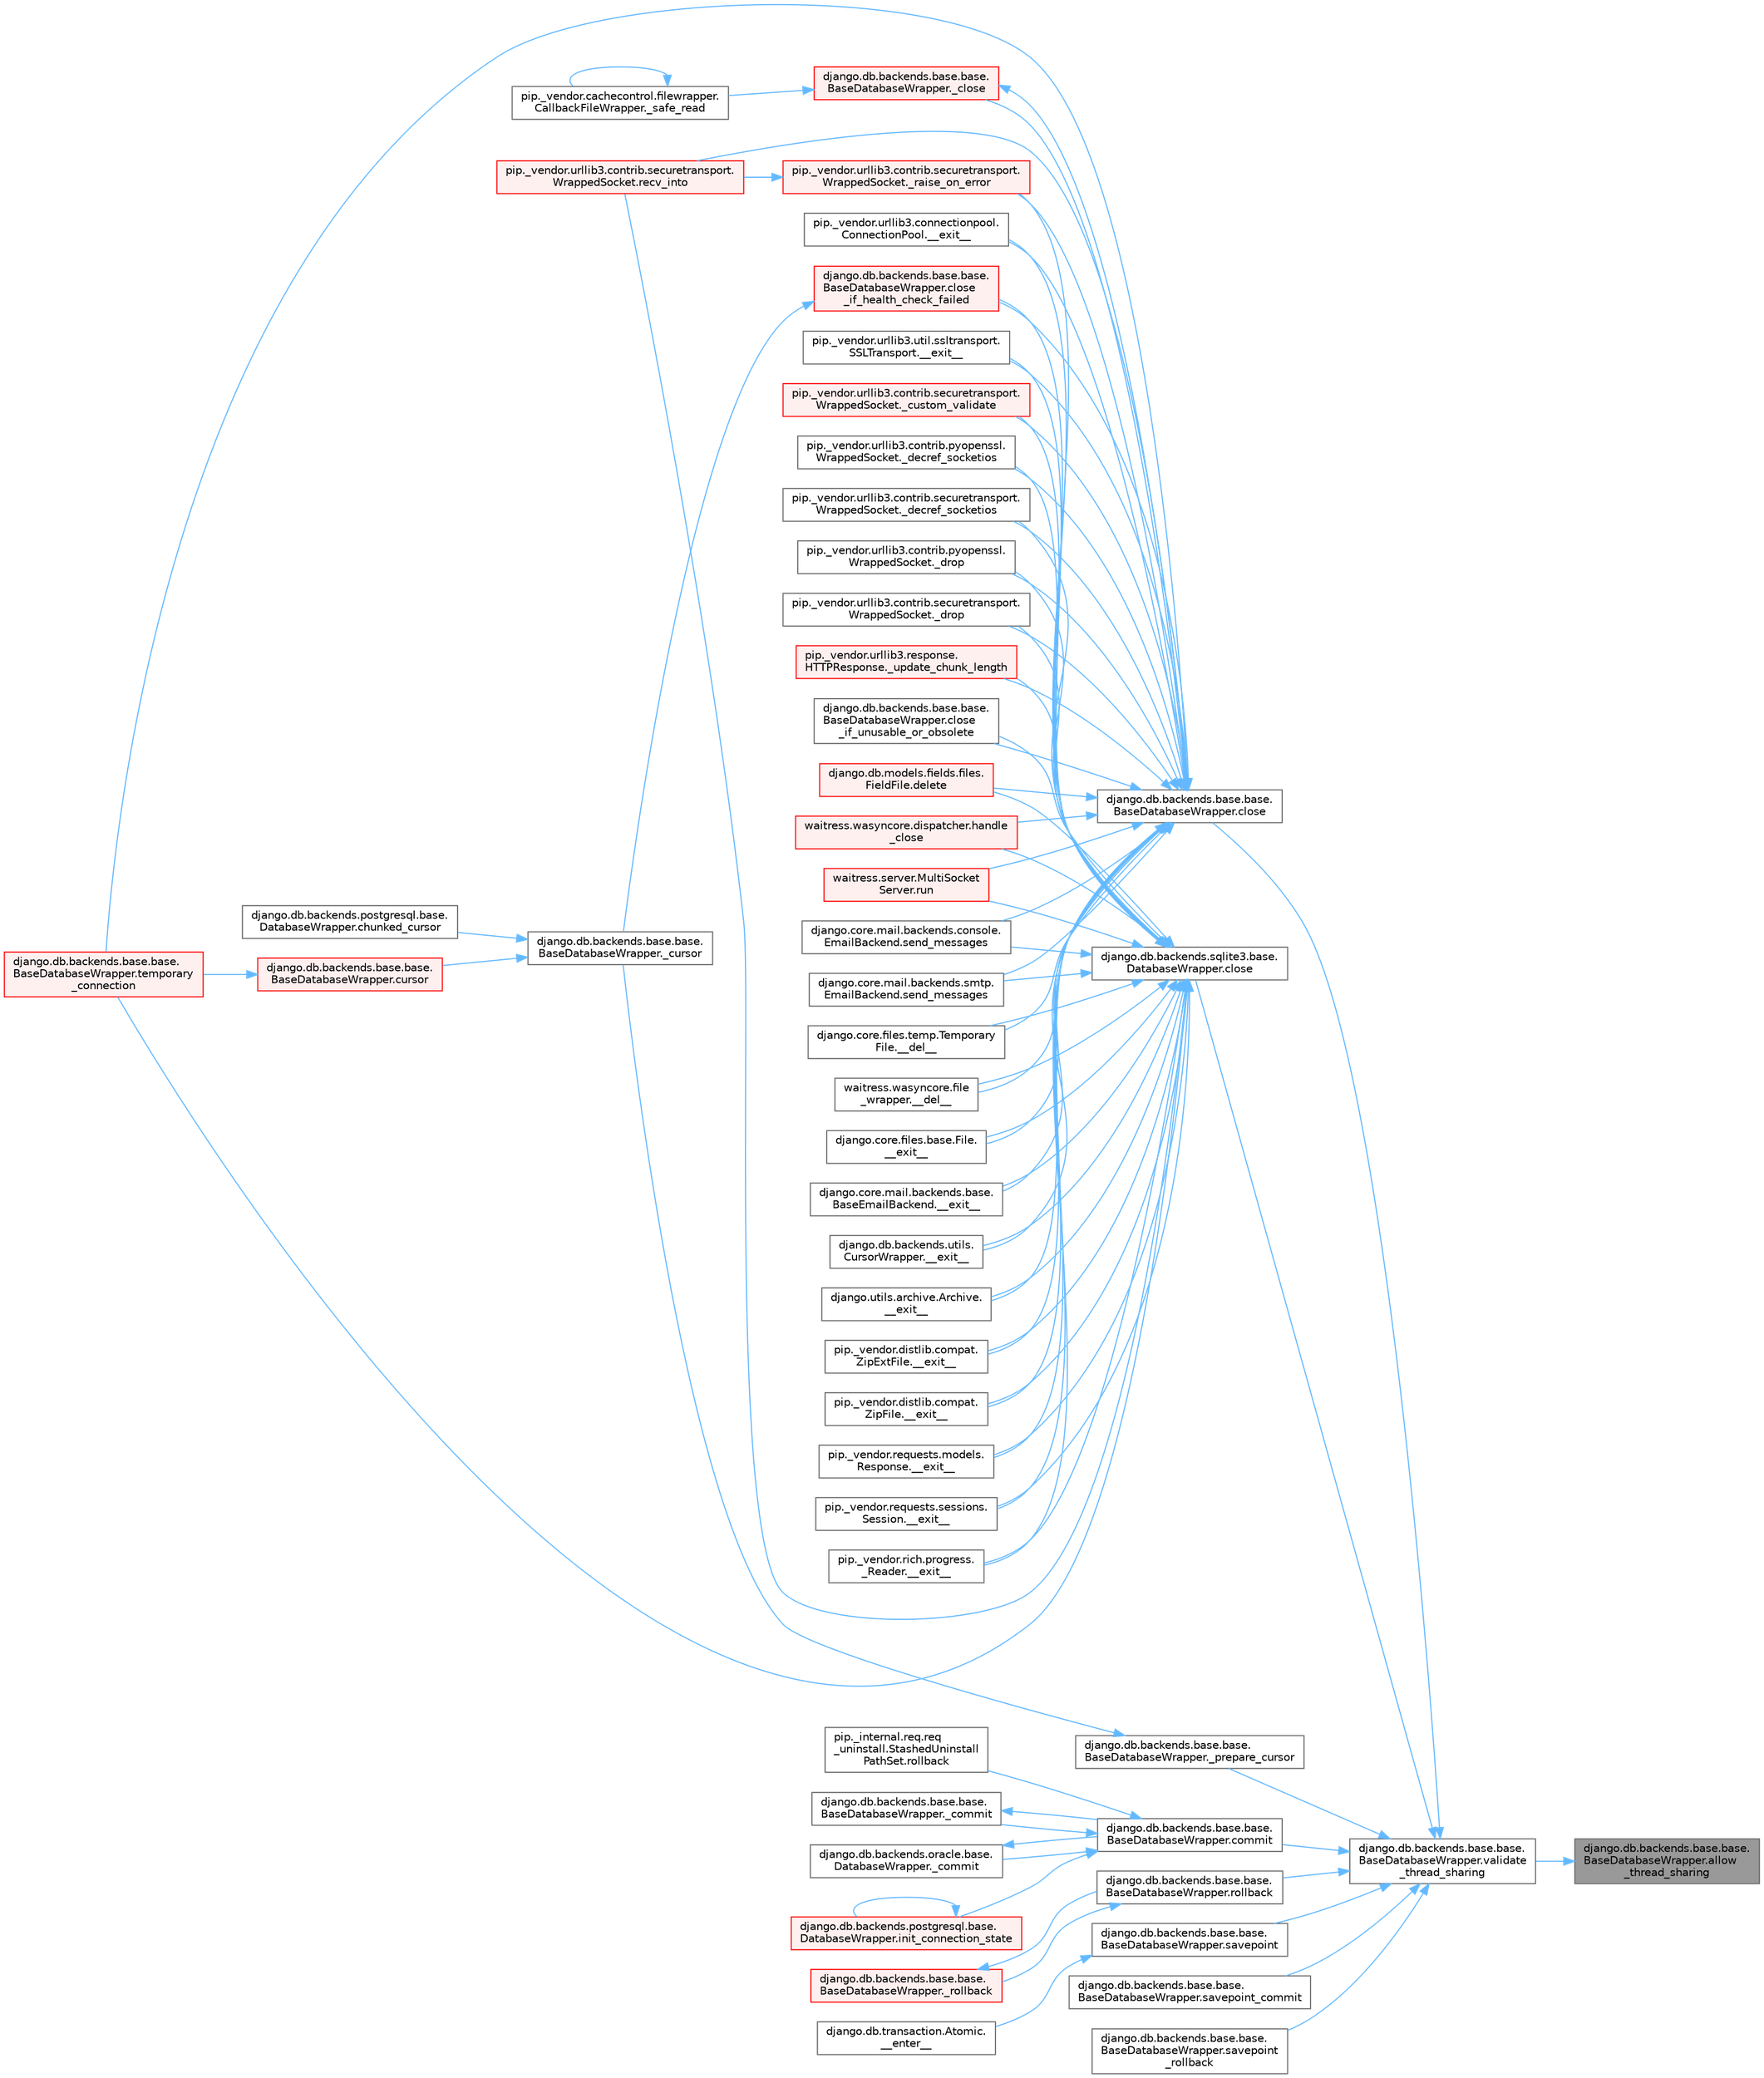 digraph "django.db.backends.base.base.BaseDatabaseWrapper.allow_thread_sharing"
{
 // LATEX_PDF_SIZE
  bgcolor="transparent";
  edge [fontname=Helvetica,fontsize=10,labelfontname=Helvetica,labelfontsize=10];
  node [fontname=Helvetica,fontsize=10,shape=box,height=0.2,width=0.4];
  rankdir="RL";
  Node1 [id="Node000001",label="django.db.backends.base.base.\lBaseDatabaseWrapper.allow\l_thread_sharing",height=0.2,width=0.4,color="gray40", fillcolor="grey60", style="filled", fontcolor="black",tooltip=" "];
  Node1 -> Node2 [id="edge1_Node000001_Node000002",dir="back",color="steelblue1",style="solid",tooltip=" "];
  Node2 [id="Node000002",label="django.db.backends.base.base.\lBaseDatabaseWrapper.validate\l_thread_sharing",height=0.2,width=0.4,color="grey40", fillcolor="white", style="filled",URL="$classdjango_1_1db_1_1backends_1_1base_1_1base_1_1_base_database_wrapper.html#adea4e3380c08118490c13a61f2d3f89a",tooltip=" "];
  Node2 -> Node3 [id="edge2_Node000002_Node000003",dir="back",color="steelblue1",style="solid",tooltip=" "];
  Node3 [id="Node000003",label="django.db.backends.base.base.\lBaseDatabaseWrapper._prepare_cursor",height=0.2,width=0.4,color="grey40", fillcolor="white", style="filled",URL="$classdjango_1_1db_1_1backends_1_1base_1_1base_1_1_base_database_wrapper.html#af8f50dc5cd42b79109d8a262398e6c1c",tooltip=" "];
  Node3 -> Node4 [id="edge3_Node000003_Node000004",dir="back",color="steelblue1",style="solid",tooltip=" "];
  Node4 [id="Node000004",label="django.db.backends.base.base.\lBaseDatabaseWrapper._cursor",height=0.2,width=0.4,color="grey40", fillcolor="white", style="filled",URL="$classdjango_1_1db_1_1backends_1_1base_1_1base_1_1_base_database_wrapper.html#a4ab6e7f33d17ad7228f40516ace60c5f",tooltip=" "];
  Node4 -> Node5 [id="edge4_Node000004_Node000005",dir="back",color="steelblue1",style="solid",tooltip=" "];
  Node5 [id="Node000005",label="django.db.backends.postgresql.base.\lDatabaseWrapper.chunked_cursor",height=0.2,width=0.4,color="grey40", fillcolor="white", style="filled",URL="$classdjango_1_1db_1_1backends_1_1postgresql_1_1base_1_1_database_wrapper.html#a6e39b30795df495f7813a3d4186b6a79",tooltip=" "];
  Node4 -> Node6 [id="edge5_Node000004_Node000006",dir="back",color="steelblue1",style="solid",tooltip=" "];
  Node6 [id="Node000006",label="django.db.backends.base.base.\lBaseDatabaseWrapper.cursor",height=0.2,width=0.4,color="red", fillcolor="#FFF0F0", style="filled",URL="$classdjango_1_1db_1_1backends_1_1base_1_1base_1_1_base_database_wrapper.html#a36460fef236d97a41d6ed05f035509f8",tooltip=" "];
  Node6 -> Node1569 [id="edge6_Node000006_Node001569",dir="back",color="steelblue1",style="solid",tooltip=" "];
  Node1569 [id="Node001569",label="django.db.backends.base.base.\lBaseDatabaseWrapper.temporary\l_connection",height=0.2,width=0.4,color="red", fillcolor="#FFF0F0", style="filled",URL="$classdjango_1_1db_1_1backends_1_1base_1_1base_1_1_base_database_wrapper.html#a605fd92d7af39b1b987426a269121b0c",tooltip=" "];
  Node2 -> Node3181 [id="edge7_Node000002_Node003181",dir="back",color="steelblue1",style="solid",tooltip=" "];
  Node3181 [id="Node003181",label="django.db.backends.base.base.\lBaseDatabaseWrapper.close",height=0.2,width=0.4,color="grey40", fillcolor="white", style="filled",URL="$classdjango_1_1db_1_1backends_1_1base_1_1base_1_1_base_database_wrapper.html#a01214a9b91408274fbc34cb062baf2bc",tooltip=" "];
  Node3181 -> Node190 [id="edge8_Node003181_Node000190",dir="back",color="steelblue1",style="solid",tooltip=" "];
  Node190 [id="Node000190",label="django.core.files.temp.Temporary\lFile.__del__",height=0.2,width=0.4,color="grey40", fillcolor="white", style="filled",URL="$classdjango_1_1core_1_1files_1_1temp_1_1_temporary_file.html#a95809e90e91ff4f43e62813734a1ff5f",tooltip=" "];
  Node3181 -> Node191 [id="edge9_Node003181_Node000191",dir="back",color="steelblue1",style="solid",tooltip=" "];
  Node191 [id="Node000191",label="waitress.wasyncore.file\l_wrapper.__del__",height=0.2,width=0.4,color="grey40", fillcolor="white", style="filled",URL="$classwaitress_1_1wasyncore_1_1file__wrapper.html#a4e25ecc24a6210bc5e295c433e632780",tooltip=" "];
  Node3181 -> Node192 [id="edge10_Node003181_Node000192",dir="back",color="steelblue1",style="solid",tooltip=" "];
  Node192 [id="Node000192",label="django.core.files.base.File.\l__exit__",height=0.2,width=0.4,color="grey40", fillcolor="white", style="filled",URL="$classdjango_1_1core_1_1files_1_1base_1_1_file.html#ae0b1191c5014d84fee107227495e239c",tooltip=" "];
  Node3181 -> Node193 [id="edge11_Node003181_Node000193",dir="back",color="steelblue1",style="solid",tooltip=" "];
  Node193 [id="Node000193",label="django.core.mail.backends.base.\lBaseEmailBackend.__exit__",height=0.2,width=0.4,color="grey40", fillcolor="white", style="filled",URL="$classdjango_1_1core_1_1mail_1_1backends_1_1base_1_1_base_email_backend.html#ab6610ac0ed4aba1a8172e85b59065503",tooltip=" "];
  Node3181 -> Node194 [id="edge12_Node003181_Node000194",dir="back",color="steelblue1",style="solid",tooltip=" "];
  Node194 [id="Node000194",label="django.db.backends.utils.\lCursorWrapper.__exit__",height=0.2,width=0.4,color="grey40", fillcolor="white", style="filled",URL="$classdjango_1_1db_1_1backends_1_1utils_1_1_cursor_wrapper.html#a02f5176bb3b2e598d12ac8fdf26f3496",tooltip=" "];
  Node3181 -> Node195 [id="edge13_Node003181_Node000195",dir="back",color="steelblue1",style="solid",tooltip=" "];
  Node195 [id="Node000195",label="django.utils.archive.Archive.\l__exit__",height=0.2,width=0.4,color="grey40", fillcolor="white", style="filled",URL="$classdjango_1_1utils_1_1archive_1_1_archive.html#a9a50df9316e6d45236868d7561a13d78",tooltip=" "];
  Node3181 -> Node196 [id="edge14_Node003181_Node000196",dir="back",color="steelblue1",style="solid",tooltip=" "];
  Node196 [id="Node000196",label="pip._vendor.distlib.compat.\lZipExtFile.__exit__",height=0.2,width=0.4,color="grey40", fillcolor="white", style="filled",URL="$classpip_1_1__vendor_1_1distlib_1_1compat_1_1_zip_ext_file.html#ad18398fe6a9f5109a3b0a62aa29d830c",tooltip=" "];
  Node3181 -> Node197 [id="edge15_Node003181_Node000197",dir="back",color="steelblue1",style="solid",tooltip=" "];
  Node197 [id="Node000197",label="pip._vendor.distlib.compat.\lZipFile.__exit__",height=0.2,width=0.4,color="grey40", fillcolor="white", style="filled",URL="$classpip_1_1__vendor_1_1distlib_1_1compat_1_1_zip_file.html#ae730617981b5947edb5f7838f1caabb4",tooltip=" "];
  Node3181 -> Node198 [id="edge16_Node003181_Node000198",dir="back",color="steelblue1",style="solid",tooltip=" "];
  Node198 [id="Node000198",label="pip._vendor.requests.models.\lResponse.__exit__",height=0.2,width=0.4,color="grey40", fillcolor="white", style="filled",URL="$classpip_1_1__vendor_1_1requests_1_1models_1_1_response.html#a1f5f32680ba6cd5002b2c19b7b8b0705",tooltip=" "];
  Node3181 -> Node199 [id="edge17_Node003181_Node000199",dir="back",color="steelblue1",style="solid",tooltip=" "];
  Node199 [id="Node000199",label="pip._vendor.requests.sessions.\lSession.__exit__",height=0.2,width=0.4,color="grey40", fillcolor="white", style="filled",URL="$classpip_1_1__vendor_1_1requests_1_1sessions_1_1_session.html#aa063240820ab2fc28ed471a014a47963",tooltip=" "];
  Node3181 -> Node200 [id="edge18_Node003181_Node000200",dir="back",color="steelblue1",style="solid",tooltip=" "];
  Node200 [id="Node000200",label="pip._vendor.rich.progress.\l_Reader.__exit__",height=0.2,width=0.4,color="grey40", fillcolor="white", style="filled",URL="$classpip_1_1__vendor_1_1rich_1_1progress_1_1___reader.html#a82781ca9c3ea0f5a0a3f9bd309e05b85",tooltip=" "];
  Node3181 -> Node201 [id="edge19_Node003181_Node000201",dir="back",color="steelblue1",style="solid",tooltip=" "];
  Node201 [id="Node000201",label="pip._vendor.urllib3.connectionpool.\lConnectionPool.__exit__",height=0.2,width=0.4,color="grey40", fillcolor="white", style="filled",URL="$classpip_1_1__vendor_1_1urllib3_1_1connectionpool_1_1_connection_pool.html#adfa39f03564a54c98c18206145aa9d0f",tooltip=" "];
  Node3181 -> Node202 [id="edge20_Node003181_Node000202",dir="back",color="steelblue1",style="solid",tooltip=" "];
  Node202 [id="Node000202",label="pip._vendor.urllib3.util.ssltransport.\lSSLTransport.__exit__",height=0.2,width=0.4,color="grey40", fillcolor="white", style="filled",URL="$classpip_1_1__vendor_1_1urllib3_1_1util_1_1ssltransport_1_1_s_s_l_transport.html#ae3f2aec625e9a75bbcd96b467cf3b7fd",tooltip=" "];
  Node3181 -> Node3182 [id="edge21_Node003181_Node003182",dir="back",color="steelblue1",style="solid",tooltip=" "];
  Node3182 [id="Node003182",label="django.db.backends.base.base.\lBaseDatabaseWrapper._close",height=0.2,width=0.4,color="red", fillcolor="#FFF0F0", style="filled",URL="$classdjango_1_1db_1_1backends_1_1base_1_1base_1_1_base_database_wrapper.html#a069b8e1694fb63fce4840aead0e1f63d",tooltip=" "];
  Node3182 -> Node3183 [id="edge22_Node003182_Node003183",dir="back",color="steelblue1",style="solid",tooltip=" "];
  Node3183 [id="Node003183",label="pip._vendor.cachecontrol.filewrapper.\lCallbackFileWrapper._safe_read",height=0.2,width=0.4,color="grey40", fillcolor="white", style="filled",URL="$classpip_1_1__vendor_1_1cachecontrol_1_1filewrapper_1_1_callback_file_wrapper.html#aa5efb6219ceca3e2b3d937a8a91a7e5f",tooltip=" "];
  Node3183 -> Node3183 [id="edge23_Node003183_Node003183",dir="back",color="steelblue1",style="solid",tooltip=" "];
  Node3182 -> Node3181 [id="edge24_Node003182_Node003181",dir="back",color="steelblue1",style="solid",tooltip=" "];
  Node3181 -> Node203 [id="edge25_Node003181_Node000203",dir="back",color="steelblue1",style="solid",tooltip=" "];
  Node203 [id="Node000203",label="pip._vendor.urllib3.contrib.securetransport.\lWrappedSocket._custom_validate",height=0.2,width=0.4,color="red", fillcolor="#FFF0F0", style="filled",URL="$classpip_1_1__vendor_1_1urllib3_1_1contrib_1_1securetransport_1_1_wrapped_socket.html#a792d7036b5574cd74ffbf75a1d40e8ea",tooltip=" "];
  Node3181 -> Node205 [id="edge26_Node003181_Node000205",dir="back",color="steelblue1",style="solid",tooltip=" "];
  Node205 [id="Node000205",label="pip._vendor.urllib3.contrib.pyopenssl.\lWrappedSocket._decref_socketios",height=0.2,width=0.4,color="grey40", fillcolor="white", style="filled",URL="$classpip_1_1__vendor_1_1urllib3_1_1contrib_1_1pyopenssl_1_1_wrapped_socket.html#a852978001c35f19a5668b6b635b4d466",tooltip=" "];
  Node3181 -> Node206 [id="edge27_Node003181_Node000206",dir="back",color="steelblue1",style="solid",tooltip=" "];
  Node206 [id="Node000206",label="pip._vendor.urllib3.contrib.securetransport.\lWrappedSocket._decref_socketios",height=0.2,width=0.4,color="grey40", fillcolor="white", style="filled",URL="$classpip_1_1__vendor_1_1urllib3_1_1contrib_1_1securetransport_1_1_wrapped_socket.html#aece833c51ea926f1a23410d725e8e0bc",tooltip=" "];
  Node3181 -> Node207 [id="edge28_Node003181_Node000207",dir="back",color="steelblue1",style="solid",tooltip=" "];
  Node207 [id="Node000207",label="pip._vendor.urllib3.contrib.pyopenssl.\lWrappedSocket._drop",height=0.2,width=0.4,color="grey40", fillcolor="white", style="filled",URL="$classpip_1_1__vendor_1_1urllib3_1_1contrib_1_1pyopenssl_1_1_wrapped_socket.html#a7d3e248bcf60a9d8606bbcde69f785f5",tooltip=" "];
  Node3181 -> Node208 [id="edge29_Node003181_Node000208",dir="back",color="steelblue1",style="solid",tooltip=" "];
  Node208 [id="Node000208",label="pip._vendor.urllib3.contrib.securetransport.\lWrappedSocket._drop",height=0.2,width=0.4,color="grey40", fillcolor="white", style="filled",URL="$classpip_1_1__vendor_1_1urllib3_1_1contrib_1_1securetransport_1_1_wrapped_socket.html#aa5120335fca67c7dd6cc4b1cf6d7e74f",tooltip=" "];
  Node3181 -> Node209 [id="edge30_Node003181_Node000209",dir="back",color="steelblue1",style="solid",tooltip=" "];
  Node209 [id="Node000209",label="pip._vendor.urllib3.contrib.securetransport.\lWrappedSocket._raise_on_error",height=0.2,width=0.4,color="red", fillcolor="#FFF0F0", style="filled",URL="$classpip_1_1__vendor_1_1urllib3_1_1contrib_1_1securetransport_1_1_wrapped_socket.html#ae89ceec48b026fbcf5e9888ee21e0c09",tooltip=" "];
  Node209 -> Node210 [id="edge31_Node000209_Node000210",dir="back",color="steelblue1",style="solid",tooltip=" "];
  Node210 [id="Node000210",label="pip._vendor.urllib3.contrib.securetransport.\lWrappedSocket.recv_into",height=0.2,width=0.4,color="red", fillcolor="#FFF0F0", style="filled",URL="$classpip_1_1__vendor_1_1urllib3_1_1contrib_1_1securetransport_1_1_wrapped_socket.html#aedfc3cd814ef6075e6907e05860b45d6",tooltip=" "];
  Node3181 -> Node335 [id="edge32_Node003181_Node000335",dir="back",color="steelblue1",style="solid",tooltip=" "];
  Node335 [id="Node000335",label="pip._vendor.urllib3.response.\lHTTPResponse._update_chunk_length",height=0.2,width=0.4,color="red", fillcolor="#FFF0F0", style="filled",URL="$classpip_1_1__vendor_1_1urllib3_1_1response_1_1_h_t_t_p_response.html#adbdd73c32bc7b36f2120d5ab8189e8d8",tooltip=" "];
  Node3181 -> Node356 [id="edge33_Node003181_Node000356",dir="back",color="steelblue1",style="solid",tooltip=" "];
  Node356 [id="Node000356",label="django.db.backends.base.base.\lBaseDatabaseWrapper.close\l_if_health_check_failed",height=0.2,width=0.4,color="red", fillcolor="#FFF0F0", style="filled",URL="$classdjango_1_1db_1_1backends_1_1base_1_1base_1_1_base_database_wrapper.html#a3f4d11734d2da94781f00468b6bd3981",tooltip=" "];
  Node356 -> Node4 [id="edge34_Node000356_Node000004",dir="back",color="steelblue1",style="solid",tooltip=" "];
  Node3181 -> Node463 [id="edge35_Node003181_Node000463",dir="back",color="steelblue1",style="solid",tooltip=" "];
  Node463 [id="Node000463",label="django.db.backends.base.base.\lBaseDatabaseWrapper.close\l_if_unusable_or_obsolete",height=0.2,width=0.4,color="grey40", fillcolor="white", style="filled",URL="$classdjango_1_1db_1_1backends_1_1base_1_1base_1_1_base_database_wrapper.html#a599dfc5a8da20da69ffa5a94869dad01",tooltip=" "];
  Node3181 -> Node464 [id="edge36_Node003181_Node000464",dir="back",color="steelblue1",style="solid",tooltip=" "];
  Node464 [id="Node000464",label="django.db.models.fields.files.\lFieldFile.delete",height=0.2,width=0.4,color="red", fillcolor="#FFF0F0", style="filled",URL="$classdjango_1_1db_1_1models_1_1fields_1_1files_1_1_field_file.html#a9ceb820ca3d1263f793b61694dbc8214",tooltip=" "];
  Node3181 -> Node465 [id="edge37_Node003181_Node000465",dir="back",color="steelblue1",style="solid",tooltip=" "];
  Node465 [id="Node000465",label="waitress.wasyncore.dispatcher.handle\l_close",height=0.2,width=0.4,color="red", fillcolor="#FFF0F0", style="filled",URL="$classwaitress_1_1wasyncore_1_1dispatcher.html#a3aa67ce99ade5536c206ebc997189803",tooltip=" "];
  Node3181 -> Node210 [id="edge38_Node003181_Node000210",dir="back",color="steelblue1",style="solid",tooltip=" "];
  Node3181 -> Node1568 [id="edge39_Node003181_Node001568",dir="back",color="steelblue1",style="solid",tooltip=" "];
  Node1568 [id="Node001568",label="waitress.server.MultiSocket\lServer.run",height=0.2,width=0.4,color="red", fillcolor="#FFF0F0", style="filled",URL="$classwaitress_1_1server_1_1_multi_socket_server.html#ab67cbf2d39ebd4060101ae1cbb6bec51",tooltip=" "];
  Node3181 -> Node1334 [id="edge40_Node003181_Node001334",dir="back",color="steelblue1",style="solid",tooltip=" "];
  Node1334 [id="Node001334",label="django.core.mail.backends.console.\lEmailBackend.send_messages",height=0.2,width=0.4,color="grey40", fillcolor="white", style="filled",URL="$classdjango_1_1core_1_1mail_1_1backends_1_1console_1_1_email_backend.html#ae3c7f922df87a228638e98cbb97a3deb",tooltip=" "];
  Node3181 -> Node1335 [id="edge41_Node003181_Node001335",dir="back",color="steelblue1",style="solid",tooltip=" "];
  Node1335 [id="Node001335",label="django.core.mail.backends.smtp.\lEmailBackend.send_messages",height=0.2,width=0.4,color="grey40", fillcolor="white", style="filled",URL="$classdjango_1_1core_1_1mail_1_1backends_1_1smtp_1_1_email_backend.html#a0d829964e867581b24047266e5c3dca6",tooltip=" "];
  Node3181 -> Node1569 [id="edge42_Node003181_Node001569",dir="back",color="steelblue1",style="solid",tooltip=" "];
  Node2 -> Node3187 [id="edge43_Node000002_Node003187",dir="back",color="steelblue1",style="solid",tooltip=" "];
  Node3187 [id="Node003187",label="django.db.backends.sqlite3.base.\lDatabaseWrapper.close",height=0.2,width=0.4,color="grey40", fillcolor="white", style="filled",URL="$classdjango_1_1db_1_1backends_1_1sqlite3_1_1base_1_1_database_wrapper.html#accb46eb6dd574171611ec4912f677d3f",tooltip=" "];
  Node3187 -> Node190 [id="edge44_Node003187_Node000190",dir="back",color="steelblue1",style="solid",tooltip=" "];
  Node3187 -> Node191 [id="edge45_Node003187_Node000191",dir="back",color="steelblue1",style="solid",tooltip=" "];
  Node3187 -> Node192 [id="edge46_Node003187_Node000192",dir="back",color="steelblue1",style="solid",tooltip=" "];
  Node3187 -> Node193 [id="edge47_Node003187_Node000193",dir="back",color="steelblue1",style="solid",tooltip=" "];
  Node3187 -> Node194 [id="edge48_Node003187_Node000194",dir="back",color="steelblue1",style="solid",tooltip=" "];
  Node3187 -> Node195 [id="edge49_Node003187_Node000195",dir="back",color="steelblue1",style="solid",tooltip=" "];
  Node3187 -> Node196 [id="edge50_Node003187_Node000196",dir="back",color="steelblue1",style="solid",tooltip=" "];
  Node3187 -> Node197 [id="edge51_Node003187_Node000197",dir="back",color="steelblue1",style="solid",tooltip=" "];
  Node3187 -> Node198 [id="edge52_Node003187_Node000198",dir="back",color="steelblue1",style="solid",tooltip=" "];
  Node3187 -> Node199 [id="edge53_Node003187_Node000199",dir="back",color="steelblue1",style="solid",tooltip=" "];
  Node3187 -> Node200 [id="edge54_Node003187_Node000200",dir="back",color="steelblue1",style="solid",tooltip=" "];
  Node3187 -> Node201 [id="edge55_Node003187_Node000201",dir="back",color="steelblue1",style="solid",tooltip=" "];
  Node3187 -> Node202 [id="edge56_Node003187_Node000202",dir="back",color="steelblue1",style="solid",tooltip=" "];
  Node3187 -> Node203 [id="edge57_Node003187_Node000203",dir="back",color="steelblue1",style="solid",tooltip=" "];
  Node3187 -> Node205 [id="edge58_Node003187_Node000205",dir="back",color="steelblue1",style="solid",tooltip=" "];
  Node3187 -> Node206 [id="edge59_Node003187_Node000206",dir="back",color="steelblue1",style="solid",tooltip=" "];
  Node3187 -> Node207 [id="edge60_Node003187_Node000207",dir="back",color="steelblue1",style="solid",tooltip=" "];
  Node3187 -> Node208 [id="edge61_Node003187_Node000208",dir="back",color="steelblue1",style="solid",tooltip=" "];
  Node3187 -> Node209 [id="edge62_Node003187_Node000209",dir="back",color="steelblue1",style="solid",tooltip=" "];
  Node3187 -> Node335 [id="edge63_Node003187_Node000335",dir="back",color="steelblue1",style="solid",tooltip=" "];
  Node3187 -> Node356 [id="edge64_Node003187_Node000356",dir="back",color="steelblue1",style="solid",tooltip=" "];
  Node3187 -> Node463 [id="edge65_Node003187_Node000463",dir="back",color="steelblue1",style="solid",tooltip=" "];
  Node3187 -> Node464 [id="edge66_Node003187_Node000464",dir="back",color="steelblue1",style="solid",tooltip=" "];
  Node3187 -> Node465 [id="edge67_Node003187_Node000465",dir="back",color="steelblue1",style="solid",tooltip=" "];
  Node3187 -> Node210 [id="edge68_Node003187_Node000210",dir="back",color="steelblue1",style="solid",tooltip=" "];
  Node3187 -> Node1568 [id="edge69_Node003187_Node001568",dir="back",color="steelblue1",style="solid",tooltip=" "];
  Node3187 -> Node1334 [id="edge70_Node003187_Node001334",dir="back",color="steelblue1",style="solid",tooltip=" "];
  Node3187 -> Node1335 [id="edge71_Node003187_Node001335",dir="back",color="steelblue1",style="solid",tooltip=" "];
  Node3187 -> Node1569 [id="edge72_Node003187_Node001569",dir="back",color="steelblue1",style="solid",tooltip=" "];
  Node2 -> Node3188 [id="edge73_Node000002_Node003188",dir="back",color="steelblue1",style="solid",tooltip=" "];
  Node3188 [id="Node003188",label="django.db.backends.base.base.\lBaseDatabaseWrapper.commit",height=0.2,width=0.4,color="grey40", fillcolor="white", style="filled",URL="$classdjango_1_1db_1_1backends_1_1base_1_1base_1_1_base_database_wrapper.html#a27411d5fdc6c7490a11324a33c83df2d",tooltip=" "];
  Node3188 -> Node3189 [id="edge74_Node003188_Node003189",dir="back",color="steelblue1",style="solid",tooltip=" "];
  Node3189 [id="Node003189",label="django.db.backends.base.base.\lBaseDatabaseWrapper._commit",height=0.2,width=0.4,color="grey40", fillcolor="white", style="filled",URL="$classdjango_1_1db_1_1backends_1_1base_1_1base_1_1_base_database_wrapper.html#a3f21e7667d1787e9921b0f97694b5920",tooltip=" "];
  Node3189 -> Node3188 [id="edge75_Node003189_Node003188",dir="back",color="steelblue1",style="solid",tooltip=" "];
  Node3188 -> Node3190 [id="edge76_Node003188_Node003190",dir="back",color="steelblue1",style="solid",tooltip=" "];
  Node3190 [id="Node003190",label="django.db.backends.oracle.base.\lDatabaseWrapper._commit",height=0.2,width=0.4,color="grey40", fillcolor="white", style="filled",URL="$classdjango_1_1db_1_1backends_1_1oracle_1_1base_1_1_database_wrapper.html#acc04a6f5d1608540ced060518a2994e4",tooltip=" "];
  Node3190 -> Node3188 [id="edge77_Node003190_Node003188",dir="back",color="steelblue1",style="solid",tooltip=" "];
  Node3188 -> Node3162 [id="edge78_Node003188_Node003162",dir="back",color="steelblue1",style="solid",tooltip=" "];
  Node3162 [id="Node003162",label="django.db.backends.postgresql.base.\lDatabaseWrapper.init_connection_state",height=0.2,width=0.4,color="red", fillcolor="#FFF0F0", style="filled",URL="$classdjango_1_1db_1_1backends_1_1postgresql_1_1base_1_1_database_wrapper.html#a0f6575b463895b89bb6fc158beacb3cd",tooltip=" "];
  Node3162 -> Node3162 [id="edge79_Node003162_Node003162",dir="back",color="steelblue1",style="solid",tooltip=" "];
  Node3188 -> Node3191 [id="edge80_Node003188_Node003191",dir="back",color="steelblue1",style="solid",tooltip=" "];
  Node3191 [id="Node003191",label="pip._internal.req.req\l_uninstall.StashedUninstall\lPathSet.rollback",height=0.2,width=0.4,color="grey40", fillcolor="white", style="filled",URL="$classpip_1_1__internal_1_1req_1_1req__uninstall_1_1_stashed_uninstall_path_set.html#ad18f248d530dd724a7f31d741b2621e1",tooltip=" "];
  Node2 -> Node3192 [id="edge81_Node000002_Node003192",dir="back",color="steelblue1",style="solid",tooltip=" "];
  Node3192 [id="Node003192",label="django.db.backends.base.base.\lBaseDatabaseWrapper.rollback",height=0.2,width=0.4,color="grey40", fillcolor="white", style="filled",URL="$classdjango_1_1db_1_1backends_1_1base_1_1base_1_1_base_database_wrapper.html#a0b1436b5fb1063926158ecf80bce9680",tooltip=" "];
  Node3192 -> Node3193 [id="edge82_Node003192_Node003193",dir="back",color="steelblue1",style="solid",tooltip=" "];
  Node3193 [id="Node003193",label="django.db.backends.base.base.\lBaseDatabaseWrapper._rollback",height=0.2,width=0.4,color="red", fillcolor="#FFF0F0", style="filled",URL="$classdjango_1_1db_1_1backends_1_1base_1_1base_1_1_base_database_wrapper.html#a53ebab8ea5c3038508dd1b03704729a3",tooltip=" "];
  Node3193 -> Node3192 [id="edge83_Node003193_Node003192",dir="back",color="steelblue1",style="solid",tooltip=" "];
  Node2 -> Node3130 [id="edge84_Node000002_Node003130",dir="back",color="steelblue1",style="solid",tooltip=" "];
  Node3130 [id="Node003130",label="django.db.backends.base.base.\lBaseDatabaseWrapper.savepoint",height=0.2,width=0.4,color="grey40", fillcolor="white", style="filled",URL="$classdjango_1_1db_1_1backends_1_1base_1_1base_1_1_base_database_wrapper.html#aa6f4a30ed7b20aba58e40da60c340634",tooltip=" "];
  Node3130 -> Node3131 [id="edge85_Node003130_Node003131",dir="back",color="steelblue1",style="solid",tooltip=" "];
  Node3131 [id="Node003131",label="django.db.transaction.Atomic.\l__enter__",height=0.2,width=0.4,color="grey40", fillcolor="white", style="filled",URL="$classdjango_1_1db_1_1transaction_1_1_atomic.html#ad19b841c87b4bff436a8f622adee1882",tooltip=" "];
  Node2 -> Node3133 [id="edge86_Node000002_Node003133",dir="back",color="steelblue1",style="solid",tooltip=" "];
  Node3133 [id="Node003133",label="django.db.backends.base.base.\lBaseDatabaseWrapper.savepoint_commit",height=0.2,width=0.4,color="grey40", fillcolor="white", style="filled",URL="$classdjango_1_1db_1_1backends_1_1base_1_1base_1_1_base_database_wrapper.html#ab4764c220571616734c9723cf9320850",tooltip=" "];
  Node2 -> Node3135 [id="edge87_Node000002_Node003135",dir="back",color="steelblue1",style="solid",tooltip=" "];
  Node3135 [id="Node003135",label="django.db.backends.base.base.\lBaseDatabaseWrapper.savepoint\l_rollback",height=0.2,width=0.4,color="grey40", fillcolor="white", style="filled",URL="$classdjango_1_1db_1_1backends_1_1base_1_1base_1_1_base_database_wrapper.html#af48b460b2053811b541f5668ce51719e",tooltip=" "];
}
